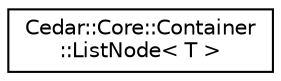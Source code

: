 digraph "Graphical Class Hierarchy"
{
 // LATEX_PDF_SIZE
  edge [fontname="Helvetica",fontsize="10",labelfontname="Helvetica",labelfontsize="10"];
  node [fontname="Helvetica",fontsize="10",shape=record];
  rankdir="LR";
  Node0 [label="Cedar::Core::Container\l::ListNode\< T \>",height=0.2,width=0.4,color="black", fillcolor="white", style="filled",URL="$classCedar_1_1Core_1_1Container_1_1ListNode.html",tooltip=" "];
}
